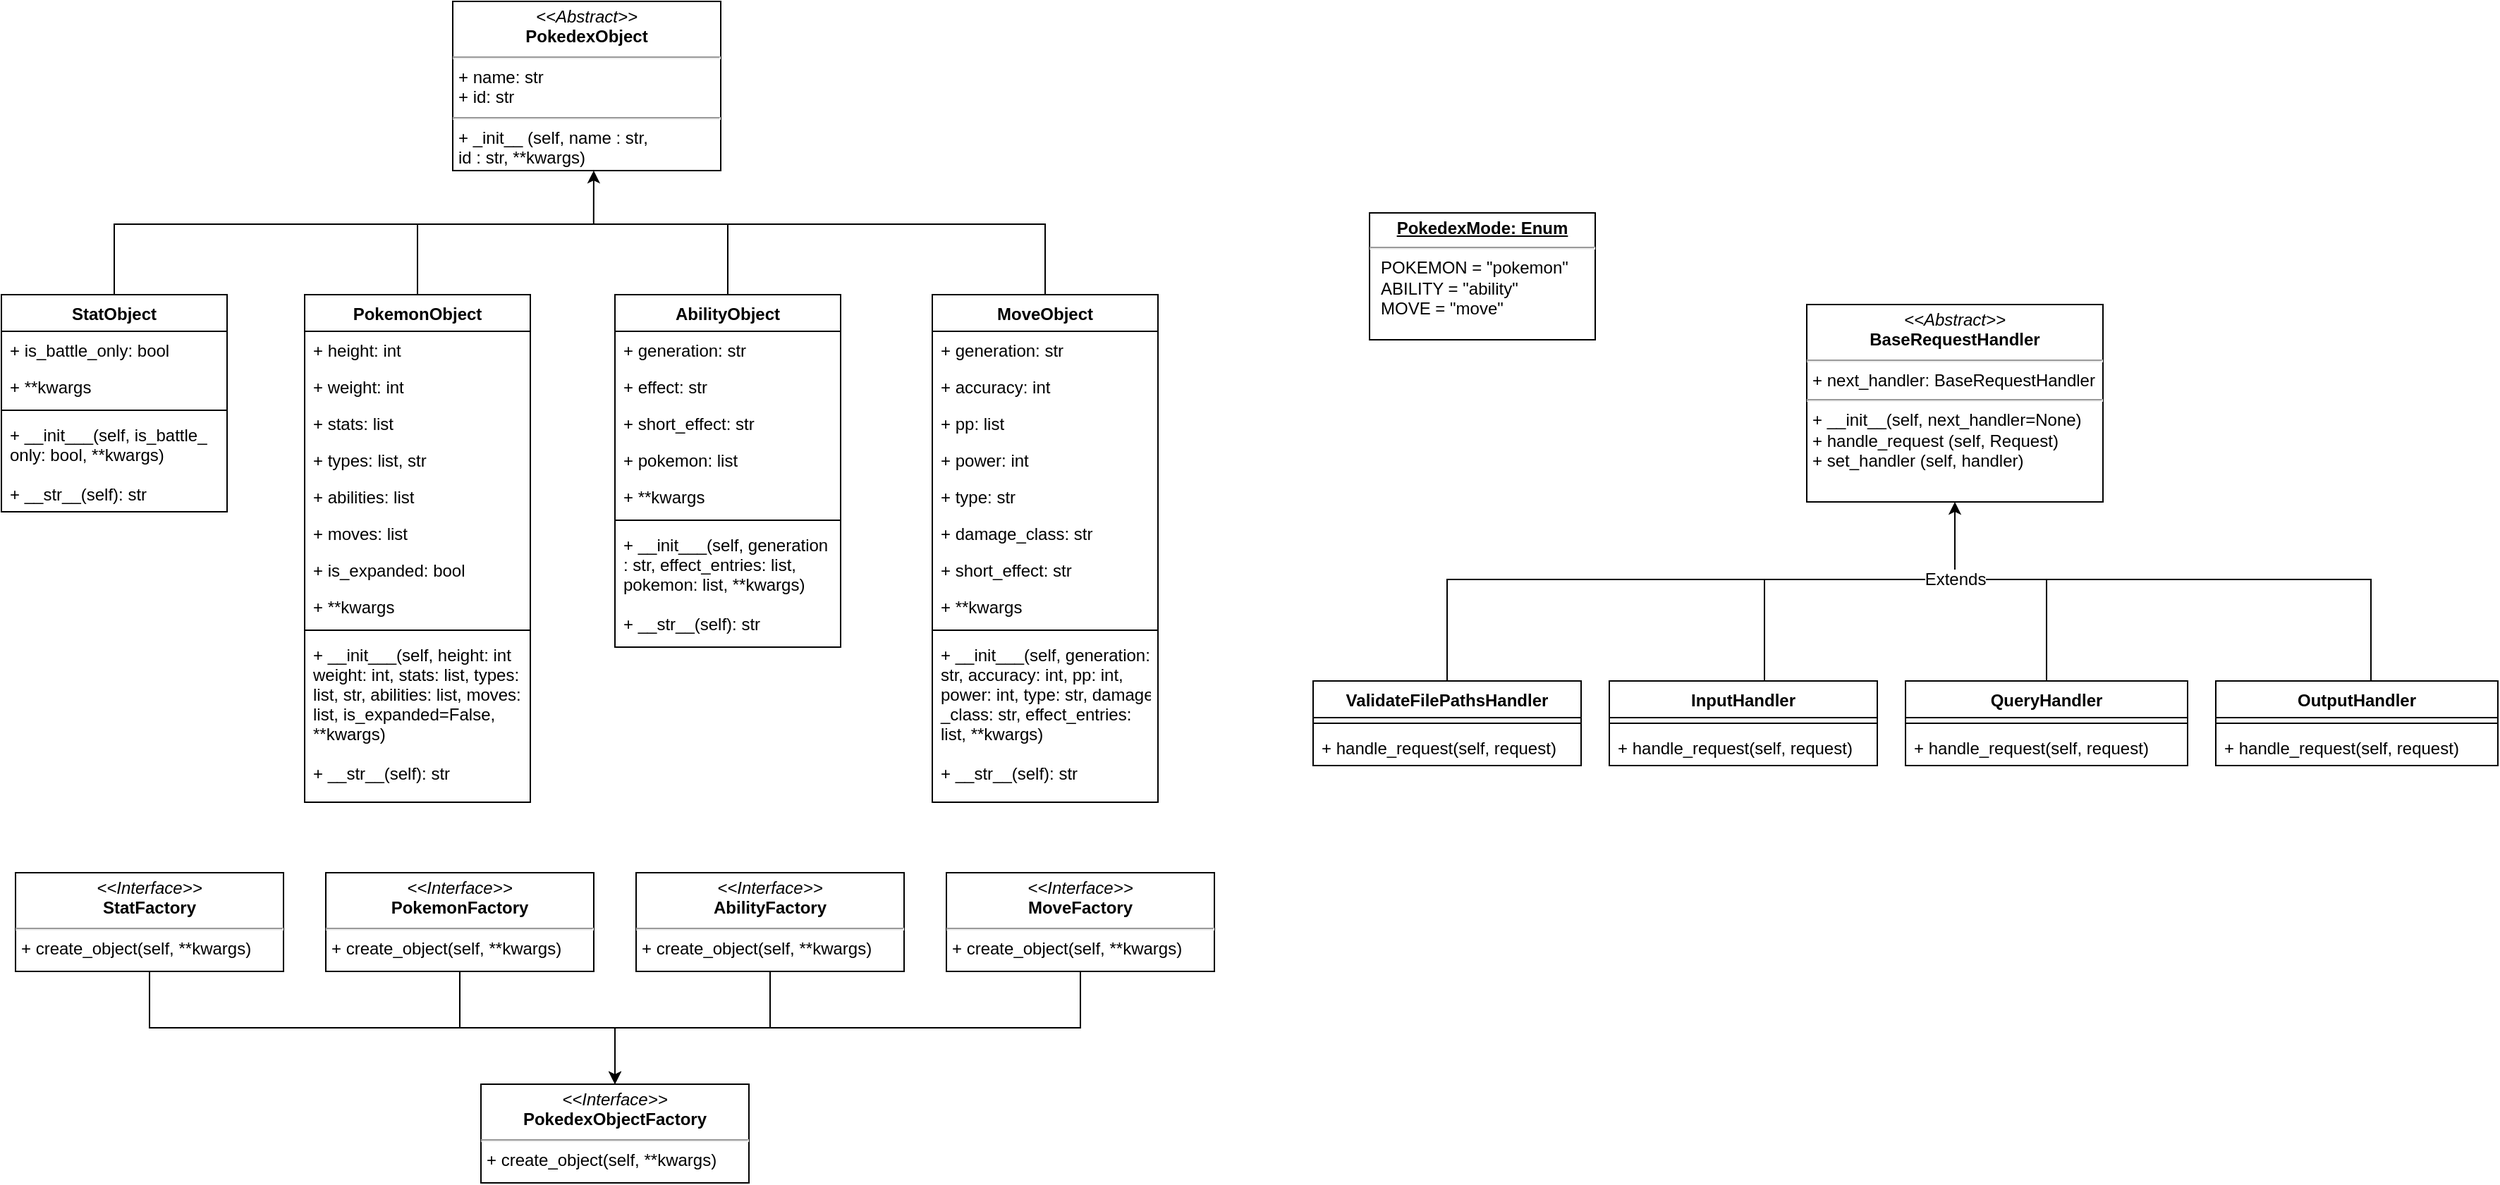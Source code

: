 <mxfile version="14.6.0" type="device"><diagram id="C5RBs43oDa-KdzZeNtuy" name="Page-1"><mxGraphModel dx="1483" dy="783" grid="1" gridSize="10" guides="1" tooltips="1" connect="1" arrows="1" fold="1" page="1" pageScale="1" pageWidth="3300" pageHeight="4681" math="0" shadow="0"><root><mxCell id="WIyWlLk6GJQsqaUBKTNV-0"/><mxCell id="WIyWlLk6GJQsqaUBKTNV-1" parent="WIyWlLk6GJQsqaUBKTNV-0"/><mxCell id="iyGgix1Be-a9shSGAR93-7" style="edgeStyle=orthogonalEdgeStyle;rounded=0;orthogonalLoop=1;jettySize=auto;html=1;fontSize=12;" parent="WIyWlLk6GJQsqaUBKTNV-1" source="iyGgix1Be-a9shSGAR93-0" target="iyGgix1Be-a9shSGAR93-3" edge="1"><mxGeometry relative="1" as="geometry"><Array as="points"><mxPoint x="625" y="968"/><mxPoint x="735" y="968"/></Array></mxGeometry></mxCell><mxCell id="iyGgix1Be-a9shSGAR93-0" value="&lt;p style=&quot;margin: 4px 0px 0px; text-align: center; font-size: 12px;&quot;&gt;&lt;i style=&quot;font-size: 12px;&quot;&gt;&amp;lt;&amp;lt;Interface&amp;gt;&amp;gt;&lt;/i&gt;&lt;br style=&quot;font-size: 12px;&quot;&gt;&lt;b style=&quot;font-size: 12px;&quot;&gt;PokemonFactory&lt;/b&gt;&lt;/p&gt;&lt;hr style=&quot;font-size: 12px;&quot;&gt;&lt;p style=&quot;margin: 0px 0px 0px 4px; font-size: 12px;&quot;&gt;+ create_object(self, **kwargs)&lt;br style=&quot;font-size: 12px;&quot;&gt;&lt;/p&gt;" style="verticalAlign=top;align=left;overflow=fill;fontSize=12;fontFamily=Helvetica;html=1;" parent="WIyWlLk6GJQsqaUBKTNV-1" vertex="1"><mxGeometry x="530" y="858" width="190" height="70" as="geometry"/></mxCell><mxCell id="iyGgix1Be-a9shSGAR93-8" style="edgeStyle=orthogonalEdgeStyle;rounded=0;orthogonalLoop=1;jettySize=auto;html=1;entryX=0.5;entryY=0;entryDx=0;entryDy=0;fontSize=12;" parent="WIyWlLk6GJQsqaUBKTNV-1" source="iyGgix1Be-a9shSGAR93-1" target="iyGgix1Be-a9shSGAR93-3" edge="1"><mxGeometry relative="1" as="geometry"><Array as="points"><mxPoint x="845" y="968"/><mxPoint x="735" y="968"/></Array></mxGeometry></mxCell><mxCell id="iyGgix1Be-a9shSGAR93-1" value="&lt;p style=&quot;margin: 4px 0px 0px; text-align: center; font-size: 12px;&quot;&gt;&lt;i style=&quot;font-size: 12px;&quot;&gt;&amp;lt;&amp;lt;Interface&amp;gt;&amp;gt;&lt;/i&gt;&lt;br style=&quot;font-size: 12px;&quot;&gt;&lt;b style=&quot;font-size: 12px;&quot;&gt;AbilityFactory&lt;/b&gt;&lt;/p&gt;&lt;hr style=&quot;font-size: 12px;&quot;&gt;&lt;p style=&quot;margin: 0px 0px 0px 4px; font-size: 12px;&quot;&gt;+ create_object(self, **kwargs)&lt;br style=&quot;font-size: 12px;&quot;&gt;&lt;/p&gt;" style="verticalAlign=top;align=left;overflow=fill;fontSize=12;fontFamily=Helvetica;html=1;" parent="WIyWlLk6GJQsqaUBKTNV-1" vertex="1"><mxGeometry x="750" y="858" width="190" height="70" as="geometry"/></mxCell><mxCell id="iyGgix1Be-a9shSGAR93-6" style="edgeStyle=orthogonalEdgeStyle;rounded=0;orthogonalLoop=1;jettySize=auto;html=1;endArrow=none;endFill=0;fontSize=12;" parent="WIyWlLk6GJQsqaUBKTNV-1" source="iyGgix1Be-a9shSGAR93-2" edge="1"><mxGeometry relative="1" as="geometry"><mxPoint x="630" y="968" as="targetPoint"/><Array as="points"><mxPoint x="405" y="968"/></Array></mxGeometry></mxCell><mxCell id="iyGgix1Be-a9shSGAR93-2" value="&lt;p style=&quot;margin: 4px 0px 0px; text-align: center; font-size: 12px;&quot;&gt;&lt;i style=&quot;font-size: 12px;&quot;&gt;&amp;lt;&amp;lt;Interface&amp;gt;&amp;gt;&lt;/i&gt;&lt;br style=&quot;font-size: 12px;&quot;&gt;&lt;b style=&quot;font-size: 12px;&quot;&gt;StatFactory&lt;/b&gt;&lt;/p&gt;&lt;hr style=&quot;font-size: 12px;&quot;&gt;&lt;p style=&quot;margin: 0px 0px 0px 4px; font-size: 12px;&quot;&gt;&lt;/p&gt;&lt;p style=&quot;margin: 0px 0px 0px 4px; font-size: 12px;&quot;&gt;+ create_object(self, **kwargs)&lt;/p&gt;" style="verticalAlign=top;align=left;overflow=fill;fontSize=12;fontFamily=Helvetica;html=1;" parent="WIyWlLk6GJQsqaUBKTNV-1" vertex="1"><mxGeometry x="310" y="858" width="190" height="70" as="geometry"/></mxCell><mxCell id="iyGgix1Be-a9shSGAR93-3" value="&lt;p style=&quot;margin: 4px 0px 0px; text-align: center; font-size: 12px;&quot;&gt;&lt;i style=&quot;font-size: 12px;&quot;&gt;&amp;lt;&amp;lt;Interface&amp;gt;&amp;gt;&lt;/i&gt;&lt;br style=&quot;font-size: 12px;&quot;&gt;&lt;b style=&quot;font-size: 12px;&quot;&gt;PokedexObjectFactory&lt;/b&gt;&lt;/p&gt;&lt;hr style=&quot;font-size: 12px;&quot;&gt;&lt;p style=&quot;margin: 0px 0px 0px 4px; font-size: 12px;&quot;&gt;+ create_object(self, **kwargs)&lt;br style=&quot;font-size: 12px;&quot;&gt;&lt;/p&gt;" style="verticalAlign=top;align=left;overflow=fill;fontSize=12;fontFamily=Helvetica;html=1;" parent="WIyWlLk6GJQsqaUBKTNV-1" vertex="1"><mxGeometry x="640" y="1008" width="190" height="70" as="geometry"/></mxCell><mxCell id="iyGgix1Be-a9shSGAR93-9" style="edgeStyle=orthogonalEdgeStyle;rounded=0;orthogonalLoop=1;jettySize=auto;html=1;endArrow=none;endFill=0;fontSize=12;" parent="WIyWlLk6GJQsqaUBKTNV-1" source="iyGgix1Be-a9shSGAR93-4" edge="1"><mxGeometry relative="1" as="geometry"><mxPoint x="840" y="968" as="targetPoint"/><Array as="points"><mxPoint x="1065" y="968"/></Array></mxGeometry></mxCell><mxCell id="iyGgix1Be-a9shSGAR93-4" value="&lt;p style=&quot;margin: 4px 0px 0px; text-align: center; font-size: 12px;&quot;&gt;&lt;i style=&quot;font-size: 12px;&quot;&gt;&amp;lt;&amp;lt;Interface&amp;gt;&amp;gt;&lt;/i&gt;&lt;br style=&quot;font-size: 12px;&quot;&gt;&lt;b style=&quot;font-size: 12px;&quot;&gt;MoveFactory&lt;/b&gt;&lt;/p&gt;&lt;hr style=&quot;font-size: 12px;&quot;&gt;&lt;p style=&quot;margin: 0px 0px 0px 4px; font-size: 12px;&quot;&gt;+ create_object(self, **kwargs)&lt;br style=&quot;font-size: 12px;&quot;&gt;&lt;/p&gt;" style="verticalAlign=top;align=left;overflow=fill;fontSize=12;fontFamily=Helvetica;html=1;" parent="WIyWlLk6GJQsqaUBKTNV-1" vertex="1"><mxGeometry x="970" y="858" width="190" height="70" as="geometry"/></mxCell><mxCell id="iyGgix1Be-a9shSGAR93-77" style="edgeStyle=orthogonalEdgeStyle;rounded=0;orthogonalLoop=1;jettySize=auto;html=1;endArrow=none;endFill=0;fontSize=12;" parent="WIyWlLk6GJQsqaUBKTNV-1" source="iyGgix1Be-a9shSGAR93-14" edge="1"><mxGeometry relative="1" as="geometry"><mxPoint x="595" y="398" as="targetPoint"/></mxGeometry></mxCell><mxCell id="iyGgix1Be-a9shSGAR93-14" value="PokemonObject" style="swimlane;fontStyle=1;align=center;verticalAlign=top;childLayout=stackLayout;horizontal=1;startSize=26;horizontalStack=0;resizeParent=1;resizeParentMax=0;resizeLast=0;collapsible=1;marginBottom=0;fontSize=12;" parent="WIyWlLk6GJQsqaUBKTNV-1" vertex="1"><mxGeometry x="515" y="448" width="160" height="360" as="geometry"/></mxCell><mxCell id="iyGgix1Be-a9shSGAR93-15" value="+ height: int" style="text;strokeColor=none;fillColor=none;align=left;verticalAlign=top;spacingLeft=4;spacingRight=4;overflow=hidden;rotatable=0;points=[[0,0.5],[1,0.5]];portConstraint=eastwest;fontSize=12;" parent="iyGgix1Be-a9shSGAR93-14" vertex="1"><mxGeometry y="26" width="160" height="26" as="geometry"/></mxCell><mxCell id="iyGgix1Be-a9shSGAR93-34" value="+ weight: int" style="text;strokeColor=none;fillColor=none;align=left;verticalAlign=top;spacingLeft=4;spacingRight=4;overflow=hidden;rotatable=0;points=[[0,0.5],[1,0.5]];portConstraint=eastwest;fontSize=12;" parent="iyGgix1Be-a9shSGAR93-14" vertex="1"><mxGeometry y="52" width="160" height="26" as="geometry"/></mxCell><mxCell id="iyGgix1Be-a9shSGAR93-35" value="+ stats: list" style="text;strokeColor=none;fillColor=none;align=left;verticalAlign=top;spacingLeft=4;spacingRight=4;overflow=hidden;rotatable=0;points=[[0,0.5],[1,0.5]];portConstraint=eastwest;fontSize=12;" parent="iyGgix1Be-a9shSGAR93-14" vertex="1"><mxGeometry y="78" width="160" height="26" as="geometry"/></mxCell><mxCell id="iyGgix1Be-a9shSGAR93-36" value="+ types: list, str" style="text;strokeColor=none;fillColor=none;align=left;verticalAlign=top;spacingLeft=4;spacingRight=4;overflow=hidden;rotatable=0;points=[[0,0.5],[1,0.5]];portConstraint=eastwest;fontSize=12;" parent="iyGgix1Be-a9shSGAR93-14" vertex="1"><mxGeometry y="104" width="160" height="26" as="geometry"/></mxCell><mxCell id="iyGgix1Be-a9shSGAR93-37" value="+ abilities: list" style="text;strokeColor=none;fillColor=none;align=left;verticalAlign=top;spacingLeft=4;spacingRight=4;overflow=hidden;rotatable=0;points=[[0,0.5],[1,0.5]];portConstraint=eastwest;fontSize=12;" parent="iyGgix1Be-a9shSGAR93-14" vertex="1"><mxGeometry y="130" width="160" height="26" as="geometry"/></mxCell><mxCell id="iyGgix1Be-a9shSGAR93-38" value="+ moves: list" style="text;strokeColor=none;fillColor=none;align=left;verticalAlign=top;spacingLeft=4;spacingRight=4;overflow=hidden;rotatable=0;points=[[0,0.5],[1,0.5]];portConstraint=eastwest;fontSize=12;" parent="iyGgix1Be-a9shSGAR93-14" vertex="1"><mxGeometry y="156" width="160" height="26" as="geometry"/></mxCell><mxCell id="iyGgix1Be-a9shSGAR93-39" value="+ is_expanded: bool" style="text;strokeColor=none;fillColor=none;align=left;verticalAlign=top;spacingLeft=4;spacingRight=4;overflow=hidden;rotatable=0;points=[[0,0.5],[1,0.5]];portConstraint=eastwest;fontSize=12;" parent="iyGgix1Be-a9shSGAR93-14" vertex="1"><mxGeometry y="182" width="160" height="26" as="geometry"/></mxCell><mxCell id="iyGgix1Be-a9shSGAR93-41" value="+ **kwargs" style="text;strokeColor=none;fillColor=none;align=left;verticalAlign=top;spacingLeft=4;spacingRight=4;overflow=hidden;rotatable=0;points=[[0,0.5],[1,0.5]];portConstraint=eastwest;fontSize=12;" parent="iyGgix1Be-a9shSGAR93-14" vertex="1"><mxGeometry y="208" width="160" height="26" as="geometry"/></mxCell><mxCell id="iyGgix1Be-a9shSGAR93-16" value="" style="line;strokeWidth=1;fillColor=none;align=left;verticalAlign=middle;spacingTop=-1;spacingLeft=3;spacingRight=3;rotatable=0;labelPosition=right;points=[];portConstraint=eastwest;fontSize=12;" parent="iyGgix1Be-a9shSGAR93-14" vertex="1"><mxGeometry y="234" width="160" height="8" as="geometry"/></mxCell><mxCell id="iyGgix1Be-a9shSGAR93-17" value="+ __init___(self, height: int&#10;weight: int, stats: list, types: &#10;list, str, abilities: list, moves: &#10;list, is_expanded=False, &#10;**kwargs)&#10;&#10;+ __str__(self): str" style="text;strokeColor=none;fillColor=none;align=left;verticalAlign=top;spacingLeft=4;spacingRight=4;overflow=hidden;rotatable=0;points=[[0,0.5],[1,0.5]];portConstraint=eastwest;fontSize=12;" parent="iyGgix1Be-a9shSGAR93-14" vertex="1"><mxGeometry y="242" width="160" height="118" as="geometry"/></mxCell><mxCell id="iyGgix1Be-a9shSGAR93-76" style="edgeStyle=orthogonalEdgeStyle;rounded=0;orthogonalLoop=1;jettySize=auto;html=1;endArrow=classic;endFill=1;fontSize=12;entryX=0.526;entryY=1;entryDx=0;entryDy=0;entryPerimeter=0;" parent="WIyWlLk6GJQsqaUBKTNV-1" source="iyGgix1Be-a9shSGAR93-42" edge="1" target="iyGgix1Be-a9shSGAR93-81"><mxGeometry relative="1" as="geometry"><mxPoint x="720" y="369" as="targetPoint"/><Array as="points"><mxPoint x="380" y="398"/><mxPoint x="720" y="398"/></Array></mxGeometry></mxCell><mxCell id="iyGgix1Be-a9shSGAR93-42" value="StatObject" style="swimlane;fontStyle=1;align=center;verticalAlign=top;childLayout=stackLayout;horizontal=1;startSize=26;horizontalStack=0;resizeParent=1;resizeParentMax=0;resizeLast=0;collapsible=1;marginBottom=0;fontSize=12;" parent="WIyWlLk6GJQsqaUBKTNV-1" vertex="1"><mxGeometry x="300" y="448" width="160" height="154" as="geometry"/></mxCell><mxCell id="iyGgix1Be-a9shSGAR93-49" value="+ is_battle_only: bool" style="text;strokeColor=none;fillColor=none;align=left;verticalAlign=top;spacingLeft=4;spacingRight=4;overflow=hidden;rotatable=0;points=[[0,0.5],[1,0.5]];portConstraint=eastwest;fontSize=12;" parent="iyGgix1Be-a9shSGAR93-42" vertex="1"><mxGeometry y="26" width="160" height="26" as="geometry"/></mxCell><mxCell id="iyGgix1Be-a9shSGAR93-50" value="+ **kwargs" style="text;strokeColor=none;fillColor=none;align=left;verticalAlign=top;spacingLeft=4;spacingRight=4;overflow=hidden;rotatable=0;points=[[0,0.5],[1,0.5]];portConstraint=eastwest;fontSize=12;" parent="iyGgix1Be-a9shSGAR93-42" vertex="1"><mxGeometry y="52" width="160" height="26" as="geometry"/></mxCell><mxCell id="iyGgix1Be-a9shSGAR93-51" value="" style="line;strokeWidth=1;fillColor=none;align=left;verticalAlign=middle;spacingTop=-1;spacingLeft=3;spacingRight=3;rotatable=0;labelPosition=right;points=[];portConstraint=eastwest;fontSize=12;" parent="iyGgix1Be-a9shSGAR93-42" vertex="1"><mxGeometry y="78" width="160" height="8" as="geometry"/></mxCell><mxCell id="iyGgix1Be-a9shSGAR93-52" value="+ __init___(self, is_battle_&#10;only: bool, **kwargs)&#10;&#10;+ __str__(self): str" style="text;strokeColor=none;fillColor=none;align=left;verticalAlign=top;spacingLeft=4;spacingRight=4;overflow=hidden;rotatable=0;points=[[0,0.5],[1,0.5]];portConstraint=eastwest;fontSize=12;" parent="iyGgix1Be-a9shSGAR93-42" vertex="1"><mxGeometry y="86" width="160" height="68" as="geometry"/></mxCell><mxCell id="iyGgix1Be-a9shSGAR93-79" style="edgeStyle=orthogonalEdgeStyle;rounded=0;orthogonalLoop=1;jettySize=auto;html=1;exitX=0.5;exitY=0;exitDx=0;exitDy=0;endArrow=none;endFill=0;fontSize=12;" parent="WIyWlLk6GJQsqaUBKTNV-1" source="iyGgix1Be-a9shSGAR93-53" edge="1"><mxGeometry relative="1" as="geometry"><mxPoint x="815" y="398" as="targetPoint"/></mxGeometry></mxCell><mxCell id="iyGgix1Be-a9shSGAR93-53" value="AbilityObject" style="swimlane;fontStyle=1;align=center;verticalAlign=top;childLayout=stackLayout;horizontal=1;startSize=26;horizontalStack=0;resizeParent=1;resizeParentMax=0;resizeLast=0;collapsible=1;marginBottom=0;fontSize=12;" parent="WIyWlLk6GJQsqaUBKTNV-1" vertex="1"><mxGeometry x="735" y="448" width="160" height="250" as="geometry"/></mxCell><mxCell id="iyGgix1Be-a9shSGAR93-54" value="+ generation: str" style="text;strokeColor=none;fillColor=none;align=left;verticalAlign=top;spacingLeft=4;spacingRight=4;overflow=hidden;rotatable=0;points=[[0,0.5],[1,0.5]];portConstraint=eastwest;fontSize=12;" parent="iyGgix1Be-a9shSGAR93-53" vertex="1"><mxGeometry y="26" width="160" height="26" as="geometry"/></mxCell><mxCell id="iyGgix1Be-a9shSGAR93-55" value="+ effect: str" style="text;strokeColor=none;fillColor=none;align=left;verticalAlign=top;spacingLeft=4;spacingRight=4;overflow=hidden;rotatable=0;points=[[0,0.5],[1,0.5]];portConstraint=eastwest;fontSize=12;" parent="iyGgix1Be-a9shSGAR93-53" vertex="1"><mxGeometry y="52" width="160" height="26" as="geometry"/></mxCell><mxCell id="iyGgix1Be-a9shSGAR93-56" value="+ short_effect: str" style="text;strokeColor=none;fillColor=none;align=left;verticalAlign=top;spacingLeft=4;spacingRight=4;overflow=hidden;rotatable=0;points=[[0,0.5],[1,0.5]];portConstraint=eastwest;fontSize=12;" parent="iyGgix1Be-a9shSGAR93-53" vertex="1"><mxGeometry y="78" width="160" height="26" as="geometry"/></mxCell><mxCell id="iyGgix1Be-a9shSGAR93-61" value="+ pokemon: list" style="text;strokeColor=none;fillColor=none;align=left;verticalAlign=top;spacingLeft=4;spacingRight=4;overflow=hidden;rotatable=0;points=[[0,0.5],[1,0.5]];portConstraint=eastwest;fontSize=12;" parent="iyGgix1Be-a9shSGAR93-53" vertex="1"><mxGeometry y="104" width="160" height="26" as="geometry"/></mxCell><mxCell id="iyGgix1Be-a9shSGAR93-64" value="+ **kwargs" style="text;strokeColor=none;fillColor=none;align=left;verticalAlign=top;spacingLeft=4;spacingRight=4;overflow=hidden;rotatable=0;points=[[0,0.5],[1,0.5]];portConstraint=eastwest;fontSize=12;" parent="iyGgix1Be-a9shSGAR93-53" vertex="1"><mxGeometry y="130" width="160" height="26" as="geometry"/></mxCell><mxCell id="iyGgix1Be-a9shSGAR93-62" value="" style="line;strokeWidth=1;fillColor=none;align=left;verticalAlign=middle;spacingTop=-1;spacingLeft=3;spacingRight=3;rotatable=0;labelPosition=right;points=[];portConstraint=eastwest;fontSize=12;" parent="iyGgix1Be-a9shSGAR93-53" vertex="1"><mxGeometry y="156" width="160" height="8" as="geometry"/></mxCell><mxCell id="iyGgix1Be-a9shSGAR93-63" value="+ __init___(self, generation&#10;: str, effect_entries: list,&#10;pokemon: list, **kwargs)&#10;&#10;+ __str__(self): str" style="text;strokeColor=none;fillColor=none;align=left;verticalAlign=top;spacingLeft=4;spacingRight=4;overflow=hidden;rotatable=0;points=[[0,0.5],[1,0.5]];portConstraint=eastwest;fontSize=12;" parent="iyGgix1Be-a9shSGAR93-53" vertex="1"><mxGeometry y="164" width="160" height="86" as="geometry"/></mxCell><mxCell id="iyGgix1Be-a9shSGAR93-80" style="edgeStyle=orthogonalEdgeStyle;rounded=0;orthogonalLoop=1;jettySize=auto;html=1;endArrow=none;endFill=0;fontSize=12;" parent="WIyWlLk6GJQsqaUBKTNV-1" source="iyGgix1Be-a9shSGAR93-65" edge="1"><mxGeometry relative="1" as="geometry"><mxPoint x="720" y="398" as="targetPoint"/><Array as="points"><mxPoint x="1040" y="398"/></Array></mxGeometry></mxCell><mxCell id="iyGgix1Be-a9shSGAR93-65" value="MoveObject" style="swimlane;fontStyle=1;align=center;verticalAlign=top;childLayout=stackLayout;horizontal=1;startSize=26;horizontalStack=0;resizeParent=1;resizeParentMax=0;resizeLast=0;collapsible=1;marginBottom=0;fontSize=12;" parent="WIyWlLk6GJQsqaUBKTNV-1" vertex="1"><mxGeometry x="960" y="448" width="160" height="360" as="geometry"/></mxCell><mxCell id="iyGgix1Be-a9shSGAR93-66" value="+ generation: str" style="text;strokeColor=none;fillColor=none;align=left;verticalAlign=top;spacingLeft=4;spacingRight=4;overflow=hidden;rotatable=0;points=[[0,0.5],[1,0.5]];portConstraint=eastwest;fontSize=12;" parent="iyGgix1Be-a9shSGAR93-65" vertex="1"><mxGeometry y="26" width="160" height="26" as="geometry"/></mxCell><mxCell id="iyGgix1Be-a9shSGAR93-67" value="+ accuracy: int" style="text;strokeColor=none;fillColor=none;align=left;verticalAlign=top;spacingLeft=4;spacingRight=4;overflow=hidden;rotatable=0;points=[[0,0.5],[1,0.5]];portConstraint=eastwest;fontSize=12;" parent="iyGgix1Be-a9shSGAR93-65" vertex="1"><mxGeometry y="52" width="160" height="26" as="geometry"/></mxCell><mxCell id="iyGgix1Be-a9shSGAR93-68" value="+ pp: list" style="text;strokeColor=none;fillColor=none;align=left;verticalAlign=top;spacingLeft=4;spacingRight=4;overflow=hidden;rotatable=0;points=[[0,0.5],[1,0.5]];portConstraint=eastwest;fontSize=12;" parent="iyGgix1Be-a9shSGAR93-65" vertex="1"><mxGeometry y="78" width="160" height="26" as="geometry"/></mxCell><mxCell id="iyGgix1Be-a9shSGAR93-69" value="+ power: int" style="text;strokeColor=none;fillColor=none;align=left;verticalAlign=top;spacingLeft=4;spacingRight=4;overflow=hidden;rotatable=0;points=[[0,0.5],[1,0.5]];portConstraint=eastwest;fontSize=12;" parent="iyGgix1Be-a9shSGAR93-65" vertex="1"><mxGeometry y="104" width="160" height="26" as="geometry"/></mxCell><mxCell id="iyGgix1Be-a9shSGAR93-70" value="+ type: str" style="text;strokeColor=none;fillColor=none;align=left;verticalAlign=top;spacingLeft=4;spacingRight=4;overflow=hidden;rotatable=0;points=[[0,0.5],[1,0.5]];portConstraint=eastwest;fontSize=12;" parent="iyGgix1Be-a9shSGAR93-65" vertex="1"><mxGeometry y="130" width="160" height="26" as="geometry"/></mxCell><mxCell id="iyGgix1Be-a9shSGAR93-71" value="+ damage_class: str" style="text;strokeColor=none;fillColor=none;align=left;verticalAlign=top;spacingLeft=4;spacingRight=4;overflow=hidden;rotatable=0;points=[[0,0.5],[1,0.5]];portConstraint=eastwest;fontSize=12;" parent="iyGgix1Be-a9shSGAR93-65" vertex="1"><mxGeometry y="156" width="160" height="26" as="geometry"/></mxCell><mxCell id="iyGgix1Be-a9shSGAR93-72" value="+ short_effect: str" style="text;strokeColor=none;fillColor=none;align=left;verticalAlign=top;spacingLeft=4;spacingRight=4;overflow=hidden;rotatable=0;points=[[0,0.5],[1,0.5]];portConstraint=eastwest;fontSize=12;" parent="iyGgix1Be-a9shSGAR93-65" vertex="1"><mxGeometry y="182" width="160" height="26" as="geometry"/></mxCell><mxCell id="iyGgix1Be-a9shSGAR93-73" value="+ **kwargs" style="text;strokeColor=none;fillColor=none;align=left;verticalAlign=top;spacingLeft=4;spacingRight=4;overflow=hidden;rotatable=0;points=[[0,0.5],[1,0.5]];portConstraint=eastwest;fontSize=12;" parent="iyGgix1Be-a9shSGAR93-65" vertex="1"><mxGeometry y="208" width="160" height="26" as="geometry"/></mxCell><mxCell id="iyGgix1Be-a9shSGAR93-74" value="" style="line;strokeWidth=1;fillColor=none;align=left;verticalAlign=middle;spacingTop=-1;spacingLeft=3;spacingRight=3;rotatable=0;labelPosition=right;points=[];portConstraint=eastwest;fontSize=12;" parent="iyGgix1Be-a9shSGAR93-65" vertex="1"><mxGeometry y="234" width="160" height="8" as="geometry"/></mxCell><mxCell id="iyGgix1Be-a9shSGAR93-75" value="+ __init___(self, generation:&#10;str, accuracy: int, pp: int, &#10;power: int, type: str, damage&#10;_class: str, effect_entries:&#10;list, **kwargs)&#10;&#10;+ __str__(self): str" style="text;strokeColor=none;fillColor=none;align=left;verticalAlign=top;spacingLeft=4;spacingRight=4;overflow=hidden;rotatable=0;points=[[0,0.5],[1,0.5]];portConstraint=eastwest;fontSize=12;" parent="iyGgix1Be-a9shSGAR93-65" vertex="1"><mxGeometry y="242" width="160" height="118" as="geometry"/></mxCell><mxCell id="iyGgix1Be-a9shSGAR93-81" value="&lt;p style=&quot;margin: 4px 0px 0px; text-align: center; font-size: 12px;&quot;&gt;&lt;i style=&quot;font-size: 12px;&quot;&gt;&amp;lt;&amp;lt;Abstract&amp;gt;&amp;gt;&lt;/i&gt;&lt;br style=&quot;font-size: 12px;&quot;&gt;&lt;b style=&quot;font-size: 12px;&quot;&gt;PokedexObject&lt;/b&gt;&lt;/p&gt;&lt;hr style=&quot;font-size: 12px;&quot;&gt;&lt;p style=&quot;margin: 0px 0px 0px 4px; font-size: 12px;&quot;&gt;+ name: str&lt;/p&gt;&lt;p style=&quot;margin: 0px 0px 0px 4px; font-size: 12px;&quot;&gt;+ id: str&lt;/p&gt;&lt;hr style=&quot;font-size: 12px;&quot;&gt;&lt;p style=&quot;margin: 0px 0px 0px 4px; font-size: 12px;&quot;&gt;+ _init__ (self, name : str,&lt;br style=&quot;padding: 0px; margin: 0px; font-size: 12px;&quot;&gt;id : str, **kwargs)&lt;br style=&quot;font-size: 12px;&quot;&gt;&lt;/p&gt;" style="verticalAlign=top;align=left;overflow=fill;fontSize=12;fontFamily=Helvetica;html=1;" parent="WIyWlLk6GJQsqaUBKTNV-1" vertex="1"><mxGeometry x="620" y="240" width="190" height="120" as="geometry"/></mxCell><mxCell id="iyGgix1Be-a9shSGAR93-83" value="&lt;p style=&quot;margin: 4px 0px 0px; text-align: center; text-decoration: underline; font-size: 12px;&quot;&gt;&lt;b style=&quot;font-size: 12px;&quot;&gt;PokedexMode: Enum&lt;/b&gt;&lt;/p&gt;&lt;hr style=&quot;font-size: 12px;&quot;&gt;&lt;p style=&quot;margin: 0px 0px 0px 8px; font-size: 12px;&quot;&gt;POKEMON = &quot;pokemon&quot;&lt;br style=&quot;font-size: 12px;&quot;&gt;ABILITY = &quot;ability&quot;&lt;br style=&quot;font-size: 12px;&quot;&gt;MOVE = &quot;move&quot;&lt;/p&gt;" style="verticalAlign=top;align=left;overflow=fill;fontSize=12;fontFamily=Helvetica;html=1;" parent="WIyWlLk6GJQsqaUBKTNV-1" vertex="1"><mxGeometry x="1270" y="390" width="160" height="90" as="geometry"/></mxCell><mxCell id="iyGgix1Be-a9shSGAR93-84" value="&lt;p style=&quot;margin: 4px 0px 0px; text-align: center; font-size: 12px;&quot;&gt;&lt;i style=&quot;font-size: 12px;&quot;&gt;&amp;lt;&amp;lt;Abstract&amp;gt;&amp;gt;&lt;/i&gt;&lt;br style=&quot;font-size: 12px;&quot;&gt;&lt;b style=&quot;font-size: 12px;&quot;&gt;BaseRequestHandler&lt;/b&gt;&lt;/p&gt;&lt;hr style=&quot;font-size: 12px;&quot;&gt;&lt;p style=&quot;margin: 0px 0px 0px 4px; font-size: 12px;&quot;&gt;+ next_handler: BaseRequestHandler&lt;br style=&quot;font-size: 12px;&quot;&gt;&lt;/p&gt;&lt;hr style=&quot;font-size: 12px;&quot;&gt;&lt;p style=&quot;margin: 0px 0px 0px 4px; font-size: 12px;&quot;&gt;+ __init__(self, next_handler=None)&lt;br style=&quot;font-size: 12px;&quot;&gt;+ handle_request (self, Request)&lt;/p&gt;&lt;p style=&quot;margin: 0px 0px 0px 4px; font-size: 12px;&quot;&gt;+ set_handler (self, handler)&lt;/p&gt;" style="verticalAlign=top;align=left;overflow=fill;fontSize=12;fontFamily=Helvetica;html=1;" parent="WIyWlLk6GJQsqaUBKTNV-1" vertex="1"><mxGeometry x="1580" y="455" width="210" height="140" as="geometry"/></mxCell><mxCell id="iyGgix1Be-a9shSGAR93-103" style="edgeStyle=orthogonalEdgeStyle;rounded=0;orthogonalLoop=1;jettySize=auto;html=1;entryX=0.5;entryY=1;entryDx=0;entryDy=0;endArrow=classic;endFill=1;fontSize=12;" parent="WIyWlLk6GJQsqaUBKTNV-1" source="iyGgix1Be-a9shSGAR93-85" target="iyGgix1Be-a9shSGAR93-84" edge="1"><mxGeometry relative="1" as="geometry"><Array as="points"><mxPoint x="1980" y="650"/><mxPoint x="1685" y="650"/></Array></mxGeometry></mxCell><mxCell id="iyGgix1Be-a9shSGAR93-85" value="OutputHandler" style="swimlane;fontStyle=1;align=center;verticalAlign=top;childLayout=stackLayout;horizontal=1;startSize=26;horizontalStack=0;resizeParent=1;resizeParentMax=0;resizeLast=0;collapsible=1;marginBottom=0;fontSize=12;" parent="WIyWlLk6GJQsqaUBKTNV-1" vertex="1"><mxGeometry x="1870" y="722" width="200" height="60" as="geometry"/></mxCell><mxCell id="iyGgix1Be-a9shSGAR93-87" value="" style="line;strokeWidth=1;fillColor=none;align=left;verticalAlign=middle;spacingTop=-1;spacingLeft=3;spacingRight=3;rotatable=0;labelPosition=right;points=[];portConstraint=eastwest;fontSize=12;" parent="iyGgix1Be-a9shSGAR93-85" vertex="1"><mxGeometry y="26" width="200" height="8" as="geometry"/></mxCell><mxCell id="iyGgix1Be-a9shSGAR93-88" value="+ handle_request(self, request)" style="text;strokeColor=none;fillColor=none;align=left;verticalAlign=top;spacingLeft=4;spacingRight=4;overflow=hidden;rotatable=0;points=[[0,0.5],[1,0.5]];portConstraint=eastwest;fontSize=12;" parent="iyGgix1Be-a9shSGAR93-85" vertex="1"><mxGeometry y="34" width="200" height="26" as="geometry"/></mxCell><mxCell id="iyGgix1Be-a9shSGAR93-106" style="edgeStyle=orthogonalEdgeStyle;rounded=0;orthogonalLoop=1;jettySize=auto;html=1;endArrow=none;endFill=0;fontSize=12;" parent="WIyWlLk6GJQsqaUBKTNV-1" source="iyGgix1Be-a9shSGAR93-89" edge="1"><mxGeometry relative="1" as="geometry"><mxPoint x="1550" y="650" as="targetPoint"/><Array as="points"><mxPoint x="1325" y="650"/></Array></mxGeometry></mxCell><mxCell id="iyGgix1Be-a9shSGAR93-89" value="ValidateFilePathsHandler" style="swimlane;fontStyle=1;align=center;verticalAlign=top;childLayout=stackLayout;horizontal=1;startSize=26;horizontalStack=0;resizeParent=1;resizeParentMax=0;resizeLast=0;collapsible=1;marginBottom=0;fontSize=12;" parent="WIyWlLk6GJQsqaUBKTNV-1" vertex="1"><mxGeometry x="1230" y="722" width="190" height="60" as="geometry"/></mxCell><mxCell id="iyGgix1Be-a9shSGAR93-91" value="" style="line;strokeWidth=1;fillColor=none;align=left;verticalAlign=middle;spacingTop=-1;spacingLeft=3;spacingRight=3;rotatable=0;labelPosition=right;points=[];portConstraint=eastwest;fontSize=12;" parent="iyGgix1Be-a9shSGAR93-89" vertex="1"><mxGeometry y="26" width="190" height="8" as="geometry"/></mxCell><mxCell id="iyGgix1Be-a9shSGAR93-92" value="+ handle_request(self, request)" style="text;strokeColor=none;fillColor=none;align=left;verticalAlign=top;spacingLeft=4;spacingRight=4;overflow=hidden;rotatable=0;points=[[0,0.5],[1,0.5]];portConstraint=eastwest;fontSize=12;" parent="iyGgix1Be-a9shSGAR93-89" vertex="1"><mxGeometry y="34" width="190" height="26" as="geometry"/></mxCell><mxCell id="iyGgix1Be-a9shSGAR93-104" style="edgeStyle=orthogonalEdgeStyle;rounded=0;orthogonalLoop=1;jettySize=auto;html=1;endArrow=none;endFill=0;fontSize=12;" parent="WIyWlLk6GJQsqaUBKTNV-1" source="iyGgix1Be-a9shSGAR93-93" edge="1"><mxGeometry relative="1" as="geometry"><mxPoint x="1750.0" y="650" as="targetPoint"/></mxGeometry></mxCell><mxCell id="iyGgix1Be-a9shSGAR93-93" value="QueryHandler" style="swimlane;fontStyle=1;align=center;verticalAlign=top;childLayout=stackLayout;horizontal=1;startSize=26;horizontalStack=0;resizeParent=1;resizeParentMax=0;resizeLast=0;collapsible=1;marginBottom=0;fontSize=12;" parent="WIyWlLk6GJQsqaUBKTNV-1" vertex="1"><mxGeometry x="1650" y="722" width="200" height="60" as="geometry"/></mxCell><mxCell id="iyGgix1Be-a9shSGAR93-95" value="" style="line;strokeWidth=1;fillColor=none;align=left;verticalAlign=middle;spacingTop=-1;spacingLeft=3;spacingRight=3;rotatable=0;labelPosition=right;points=[];portConstraint=eastwest;fontSize=12;" parent="iyGgix1Be-a9shSGAR93-93" vertex="1"><mxGeometry y="26" width="200" height="8" as="geometry"/></mxCell><mxCell id="iyGgix1Be-a9shSGAR93-96" value="+ handle_request(self, request)" style="text;strokeColor=none;fillColor=none;align=left;verticalAlign=top;spacingLeft=4;spacingRight=4;overflow=hidden;rotatable=0;points=[[0,0.5],[1,0.5]];portConstraint=eastwest;fontSize=12;" parent="iyGgix1Be-a9shSGAR93-93" vertex="1"><mxGeometry y="34" width="200" height="26" as="geometry"/></mxCell><mxCell id="iyGgix1Be-a9shSGAR93-105" style="edgeStyle=orthogonalEdgeStyle;rounded=0;orthogonalLoop=1;jettySize=auto;html=1;endArrow=none;endFill=0;fontSize=12;" parent="WIyWlLk6GJQsqaUBKTNV-1" source="iyGgix1Be-a9shSGAR93-97" edge="1"><mxGeometry relative="1" as="geometry"><mxPoint x="1690" y="650" as="targetPoint"/><mxPoint x="1530" y="710" as="sourcePoint"/><Array as="points"><mxPoint x="1550" y="650"/></Array></mxGeometry></mxCell><mxCell id="iyGgix1Be-a9shSGAR93-107" value="Extends" style="edgeLabel;html=1;align=center;verticalAlign=middle;resizable=0;points=[];fontSize=12;" parent="iyGgix1Be-a9shSGAR93-105" vertex="1" connectable="0"><mxGeometry x="0.859" y="4" relative="1" as="geometry"><mxPoint x="10" y="4" as="offset"/></mxGeometry></mxCell><mxCell id="iyGgix1Be-a9shSGAR93-97" value="InputHandler" style="swimlane;fontStyle=1;align=center;verticalAlign=top;childLayout=stackLayout;horizontal=1;startSize=26;horizontalStack=0;resizeParent=1;resizeParentMax=0;resizeLast=0;collapsible=1;marginBottom=0;fontSize=12;" parent="WIyWlLk6GJQsqaUBKTNV-1" vertex="1"><mxGeometry x="1440" y="722" width="190" height="60" as="geometry"/></mxCell><mxCell id="iyGgix1Be-a9shSGAR93-99" value="" style="line;strokeWidth=1;fillColor=none;align=left;verticalAlign=middle;spacingTop=-1;spacingLeft=3;spacingRight=3;rotatable=0;labelPosition=right;points=[];portConstraint=eastwest;fontSize=12;" parent="iyGgix1Be-a9shSGAR93-97" vertex="1"><mxGeometry y="26" width="190" height="8" as="geometry"/></mxCell><mxCell id="iyGgix1Be-a9shSGAR93-100" value="+ handle_request(self, request)" style="text;strokeColor=none;fillColor=none;align=left;verticalAlign=top;spacingLeft=4;spacingRight=4;overflow=hidden;rotatable=0;points=[[0,0.5],[1,0.5]];portConstraint=eastwest;fontSize=12;" parent="iyGgix1Be-a9shSGAR93-97" vertex="1"><mxGeometry y="34" width="190" height="26" as="geometry"/></mxCell></root></mxGraphModel></diagram></mxfile>